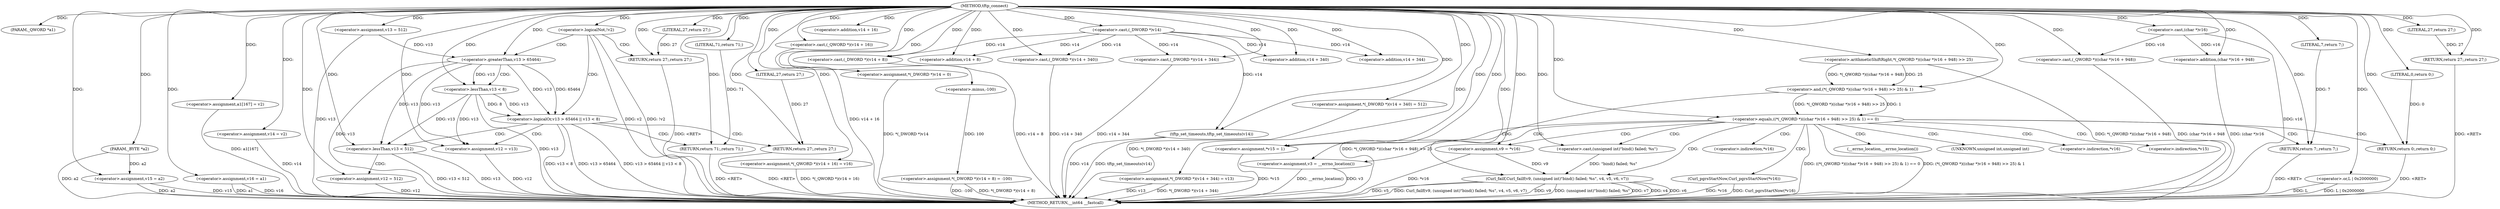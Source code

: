 digraph tftp_connect {  
"1000114" [label = "(METHOD,tftp_connect)" ]
"1000267" [label = "(METHOD_RETURN,__int64 __fastcall)" ]
"1000115" [label = "(PARAM,_QWORD *a1)" ]
"1000116" [label = "(PARAM,_BYTE *a2)" ]
"1000131" [label = "(<operator>.assignment,v16 = a1)" ]
"1000134" [label = "(<operator>.assignment,v15 = a2)" ]
"1000137" [label = "(<operator>.assignment,v13 = 512)" ]
"1000140" [label = "(<operator>.assignment,a1[167] = v2)" ]
"1000145" [label = "(<operator>.assignment,v14 = v2)" ]
"1000149" [label = "(<operator>.logicalNot,!v2)" ]
"1000151" [label = "(RETURN,return 27;,return 27;)" ]
"1000152" [label = "(LITERAL,27,return 27;)" ]
"1000155" [label = "(<operator>.logicalOr,v13 > 65464 || v13 < 8)" ]
"1000156" [label = "(<operator>.greaterThan,v13 > 65464)" ]
"1000159" [label = "(<operator>.lessThan,v13 < 8)" ]
"1000162" [label = "(RETURN,return 71;,return 71;)" ]
"1000163" [label = "(LITERAL,71,return 71;)" ]
"1000164" [label = "(<operator>.assignment,v12 = v13)" ]
"1000168" [label = "(<operator>.lessThan,v13 < 512)" ]
"1000171" [label = "(<operator>.assignment,v12 = 512)" ]
"1000174" [label = "(RETURN,return 27;,return 27;)" ]
"1000175" [label = "(LITERAL,27,return 27;)" ]
"1000177" [label = "(<operator>.assignment,*(_QWORD *)(v14 + 16) = v16)" ]
"1000179" [label = "(<operator>.cast,(_QWORD *)(v14 + 16))" ]
"1000181" [label = "(<operator>.addition,v14 + 16)" ]
"1000185" [label = "(<operator>.assignment,*(_DWORD *)v14 = 0)" ]
"1000187" [label = "(<operator>.cast,(_DWORD *)v14)" ]
"1000191" [label = "(<operator>.assignment,*(_DWORD *)(v14 + 8) = -100)" ]
"1000193" [label = "(<operator>.cast,(_DWORD *)(v14 + 8))" ]
"1000195" [label = "(<operator>.addition,v14 + 8)" ]
"1000198" [label = "(<operator>.minus,-100)" ]
"1000200" [label = "(<operator>.assignment,*(_DWORD *)(v14 + 340) = 512)" ]
"1000202" [label = "(<operator>.cast,(_DWORD *)(v14 + 340))" ]
"1000204" [label = "(<operator>.addition,v14 + 340)" ]
"1000208" [label = "(<operator>.assignment,*(_DWORD *)(v14 + 344) = v13)" ]
"1000210" [label = "(<operator>.cast,(_DWORD *)(v14 + 344))" ]
"1000212" [label = "(<operator>.addition,v14 + 344)" ]
"1000216" [label = "(tftp_set_timeouts,tftp_set_timeouts(v14))" ]
"1000219" [label = "(<operator>.equals,((*(_QWORD *)((char *)v16 + 948) >> 25) & 1) == 0)" ]
"1000220" [label = "(<operator>.and,(*(_QWORD *)((char *)v16 + 948) >> 25) & 1)" ]
"1000221" [label = "(<operator>.arithmeticShiftRight,*(_QWORD *)((char *)v16 + 948) >> 25)" ]
"1000223" [label = "(<operator>.cast,(_QWORD *)((char *)v16 + 948))" ]
"1000225" [label = "(<operator>.addition,(char *)v16 + 948)" ]
"1000226" [label = "(<operator>.cast,(char *)v16)" ]
"1000235" [label = "(<operator>.assignment,v9 = *v16)" ]
"1000239" [label = "(<operator>.assignment,v3 = __errno_location())" ]
"1000242" [label = "(Curl_failf,Curl_failf(v9, (unsigned int)\"bind() failed; %s\", v4, v5, v6, v7))" ]
"1000244" [label = "(<operator>.cast,(unsigned int)\"bind() failed; %s\")" ]
"1000251" [label = "(RETURN,return 7;,return 7;)" ]
"1000252" [label = "(LITERAL,7,return 7;)" ]
"1000253" [label = "(<operator>.or,L | 0x2000000)" ]
"1000256" [label = "(Curl_pgrsStartNow,Curl_pgrsStartNow(*v16))" ]
"1000259" [label = "(<operator>.assignment,*v15 = 1)" ]
"1000263" [label = "(RETURN,return 0;,return 0;)" ]
"1000264" [label = "(LITERAL,0,return 0;)" ]
"1000265" [label = "(RETURN,return 27;,return 27;)" ]
"1000266" [label = "(LITERAL,27,return 27;)" ]
"1000237" [label = "(<operator>.indirection,*v16)" ]
"1000241" [label = "(__errno_location,__errno_location())" ]
"1000245" [label = "(UNKNOWN,unsigned int,unsigned int)" ]
"1000257" [label = "(<operator>.indirection,*v16)" ]
"1000260" [label = "(<operator>.indirection,*v15)" ]
  "1000174" -> "1000267"  [ label = "DDG: <RET>"] 
  "1000251" -> "1000267"  [ label = "DDG: <RET>"] 
  "1000263" -> "1000267"  [ label = "DDG: <RET>"] 
  "1000151" -> "1000267"  [ label = "DDG: <RET>"] 
  "1000265" -> "1000267"  [ label = "DDG: <RET>"] 
  "1000220" -> "1000267"  [ label = "DDG: *(_QWORD *)((char *)v16 + 948) >> 25"] 
  "1000137" -> "1000267"  [ label = "DDG: v13"] 
  "1000191" -> "1000267"  [ label = "DDG: -100"] 
  "1000210" -> "1000267"  [ label = "DDG: v14 + 344"] 
  "1000259" -> "1000267"  [ label = "DDG: *v15"] 
  "1000179" -> "1000267"  [ label = "DDG: v14 + 16"] 
  "1000134" -> "1000267"  [ label = "DDG: a2"] 
  "1000242" -> "1000267"  [ label = "DDG: v9"] 
  "1000242" -> "1000267"  [ label = "DDG: (unsigned int)\"bind() failed; %s\""] 
  "1000156" -> "1000267"  [ label = "DDG: v13"] 
  "1000216" -> "1000267"  [ label = "DDG: v14"] 
  "1000177" -> "1000267"  [ label = "DDG: *(_QWORD *)(v14 + 16)"] 
  "1000256" -> "1000267"  [ label = "DDG: Curl_pgrsStartNow(*v16)"] 
  "1000219" -> "1000267"  [ label = "DDG: (*(_QWORD *)((char *)v16 + 948) >> 25) & 1"] 
  "1000225" -> "1000267"  [ label = "DDG: (char *)v16"] 
  "1000239" -> "1000267"  [ label = "DDG: __errno_location()"] 
  "1000242" -> "1000267"  [ label = "DDG: v7"] 
  "1000131" -> "1000267"  [ label = "DDG: a1"] 
  "1000149" -> "1000267"  [ label = "DDG: v2"] 
  "1000149" -> "1000267"  [ label = "DDG: !v2"] 
  "1000202" -> "1000267"  [ label = "DDG: v14 + 340"] 
  "1000253" -> "1000267"  [ label = "DDG: L | 0x2000000"] 
  "1000155" -> "1000267"  [ label = "DDG: v13 > 65464 || v13 < 8"] 
  "1000242" -> "1000267"  [ label = "DDG: v4"] 
  "1000116" -> "1000267"  [ label = "DDG: a2"] 
  "1000208" -> "1000267"  [ label = "DDG: v13"] 
  "1000235" -> "1000267"  [ label = "DDG: *v16"] 
  "1000155" -> "1000267"  [ label = "DDG: v13 < 8"] 
  "1000221" -> "1000267"  [ label = "DDG: *(_QWORD *)((char *)v16 + 948)"] 
  "1000242" -> "1000267"  [ label = "DDG: v6"] 
  "1000242" -> "1000267"  [ label = "DDG: v5"] 
  "1000223" -> "1000267"  [ label = "DDG: (char *)v16 + 948"] 
  "1000208" -> "1000267"  [ label = "DDG: *(_DWORD *)(v14 + 344)"] 
  "1000256" -> "1000267"  [ label = "DDG: *v16"] 
  "1000134" -> "1000267"  [ label = "DDG: v15"] 
  "1000140" -> "1000267"  [ label = "DDG: a1[167]"] 
  "1000191" -> "1000267"  [ label = "DDG: *(_DWORD *)(v14 + 8)"] 
  "1000155" -> "1000267"  [ label = "DDG: v13 > 65464"] 
  "1000200" -> "1000267"  [ label = "DDG: *(_DWORD *)(v14 + 340)"] 
  "1000226" -> "1000267"  [ label = "DDG: v16"] 
  "1000242" -> "1000267"  [ label = "DDG: Curl_failf(v9, (unsigned int)\"bind() failed; %s\", v4, v5, v6, v7)"] 
  "1000168" -> "1000267"  [ label = "DDG: v13"] 
  "1000216" -> "1000267"  [ label = "DDG: tftp_set_timeouts(v14)"] 
  "1000159" -> "1000267"  [ label = "DDG: v13"] 
  "1000253" -> "1000267"  [ label = "DDG: L"] 
  "1000193" -> "1000267"  [ label = "DDG: v14 + 8"] 
  "1000171" -> "1000267"  [ label = "DDG: v12"] 
  "1000145" -> "1000267"  [ label = "DDG: v14"] 
  "1000239" -> "1000267"  [ label = "DDG: v3"] 
  "1000168" -> "1000267"  [ label = "DDG: v13 < 512"] 
  "1000164" -> "1000267"  [ label = "DDG: v12"] 
  "1000219" -> "1000267"  [ label = "DDG: ((*(_QWORD *)((char *)v16 + 948) >> 25) & 1) == 0"] 
  "1000185" -> "1000267"  [ label = "DDG: *(_DWORD *)v14"] 
  "1000131" -> "1000267"  [ label = "DDG: v16"] 
  "1000162" -> "1000267"  [ label = "DDG: <RET>"] 
  "1000114" -> "1000115"  [ label = "DDG: "] 
  "1000114" -> "1000116"  [ label = "DDG: "] 
  "1000114" -> "1000131"  [ label = "DDG: "] 
  "1000116" -> "1000134"  [ label = "DDG: a2"] 
  "1000114" -> "1000134"  [ label = "DDG: "] 
  "1000114" -> "1000137"  [ label = "DDG: "] 
  "1000114" -> "1000140"  [ label = "DDG: "] 
  "1000114" -> "1000145"  [ label = "DDG: "] 
  "1000114" -> "1000149"  [ label = "DDG: "] 
  "1000152" -> "1000151"  [ label = "DDG: 27"] 
  "1000114" -> "1000151"  [ label = "DDG: "] 
  "1000114" -> "1000152"  [ label = "DDG: "] 
  "1000156" -> "1000155"  [ label = "DDG: v13"] 
  "1000156" -> "1000155"  [ label = "DDG: 65464"] 
  "1000137" -> "1000156"  [ label = "DDG: v13"] 
  "1000114" -> "1000156"  [ label = "DDG: "] 
  "1000159" -> "1000155"  [ label = "DDG: v13"] 
  "1000159" -> "1000155"  [ label = "DDG: 8"] 
  "1000156" -> "1000159"  [ label = "DDG: v13"] 
  "1000114" -> "1000159"  [ label = "DDG: "] 
  "1000163" -> "1000162"  [ label = "DDG: 71"] 
  "1000114" -> "1000162"  [ label = "DDG: "] 
  "1000114" -> "1000163"  [ label = "DDG: "] 
  "1000156" -> "1000164"  [ label = "DDG: v13"] 
  "1000159" -> "1000164"  [ label = "DDG: v13"] 
  "1000114" -> "1000164"  [ label = "DDG: "] 
  "1000114" -> "1000168"  [ label = "DDG: "] 
  "1000156" -> "1000168"  [ label = "DDG: v13"] 
  "1000159" -> "1000168"  [ label = "DDG: v13"] 
  "1000114" -> "1000171"  [ label = "DDG: "] 
  "1000175" -> "1000174"  [ label = "DDG: 27"] 
  "1000114" -> "1000174"  [ label = "DDG: "] 
  "1000114" -> "1000175"  [ label = "DDG: "] 
  "1000114" -> "1000177"  [ label = "DDG: "] 
  "1000114" -> "1000179"  [ label = "DDG: "] 
  "1000114" -> "1000181"  [ label = "DDG: "] 
  "1000114" -> "1000185"  [ label = "DDG: "] 
  "1000114" -> "1000187"  [ label = "DDG: "] 
  "1000198" -> "1000191"  [ label = "DDG: 100"] 
  "1000187" -> "1000193"  [ label = "DDG: v14"] 
  "1000114" -> "1000193"  [ label = "DDG: "] 
  "1000187" -> "1000195"  [ label = "DDG: v14"] 
  "1000114" -> "1000195"  [ label = "DDG: "] 
  "1000114" -> "1000198"  [ label = "DDG: "] 
  "1000114" -> "1000200"  [ label = "DDG: "] 
  "1000114" -> "1000202"  [ label = "DDG: "] 
  "1000187" -> "1000202"  [ label = "DDG: v14"] 
  "1000114" -> "1000204"  [ label = "DDG: "] 
  "1000187" -> "1000204"  [ label = "DDG: v14"] 
  "1000114" -> "1000208"  [ label = "DDG: "] 
  "1000114" -> "1000210"  [ label = "DDG: "] 
  "1000187" -> "1000210"  [ label = "DDG: v14"] 
  "1000114" -> "1000212"  [ label = "DDG: "] 
  "1000187" -> "1000212"  [ label = "DDG: v14"] 
  "1000114" -> "1000216"  [ label = "DDG: "] 
  "1000187" -> "1000216"  [ label = "DDG: v14"] 
  "1000220" -> "1000219"  [ label = "DDG: *(_QWORD *)((char *)v16 + 948) >> 25"] 
  "1000220" -> "1000219"  [ label = "DDG: 1"] 
  "1000221" -> "1000220"  [ label = "DDG: *(_QWORD *)((char *)v16 + 948)"] 
  "1000221" -> "1000220"  [ label = "DDG: 25"] 
  "1000226" -> "1000223"  [ label = "DDG: v16"] 
  "1000114" -> "1000223"  [ label = "DDG: "] 
  "1000226" -> "1000225"  [ label = "DDG: v16"] 
  "1000114" -> "1000226"  [ label = "DDG: "] 
  "1000114" -> "1000225"  [ label = "DDG: "] 
  "1000114" -> "1000221"  [ label = "DDG: "] 
  "1000114" -> "1000220"  [ label = "DDG: "] 
  "1000114" -> "1000219"  [ label = "DDG: "] 
  "1000114" -> "1000235"  [ label = "DDG: "] 
  "1000114" -> "1000239"  [ label = "DDG: "] 
  "1000235" -> "1000242"  [ label = "DDG: v9"] 
  "1000114" -> "1000242"  [ label = "DDG: "] 
  "1000244" -> "1000242"  [ label = "DDG: \"bind() failed; %s\""] 
  "1000114" -> "1000244"  [ label = "DDG: "] 
  "1000252" -> "1000251"  [ label = "DDG: 7"] 
  "1000114" -> "1000251"  [ label = "DDG: "] 
  "1000114" -> "1000252"  [ label = "DDG: "] 
  "1000114" -> "1000253"  [ label = "DDG: "] 
  "1000114" -> "1000259"  [ label = "DDG: "] 
  "1000264" -> "1000263"  [ label = "DDG: 0"] 
  "1000114" -> "1000263"  [ label = "DDG: "] 
  "1000114" -> "1000264"  [ label = "DDG: "] 
  "1000266" -> "1000265"  [ label = "DDG: 27"] 
  "1000114" -> "1000265"  [ label = "DDG: "] 
  "1000114" -> "1000266"  [ label = "DDG: "] 
  "1000149" -> "1000156"  [ label = "CDG: "] 
  "1000149" -> "1000155"  [ label = "CDG: "] 
  "1000149" -> "1000151"  [ label = "CDG: "] 
  "1000155" -> "1000174"  [ label = "CDG: "] 
  "1000155" -> "1000168"  [ label = "CDG: "] 
  "1000155" -> "1000164"  [ label = "CDG: "] 
  "1000155" -> "1000162"  [ label = "CDG: "] 
  "1000156" -> "1000159"  [ label = "CDG: "] 
  "1000168" -> "1000171"  [ label = "CDG: "] 
  "1000219" -> "1000239"  [ label = "CDG: "] 
  "1000219" -> "1000237"  [ label = "CDG: "] 
  "1000219" -> "1000235"  [ label = "CDG: "] 
  "1000219" -> "1000256"  [ label = "CDG: "] 
  "1000219" -> "1000251"  [ label = "CDG: "] 
  "1000219" -> "1000245"  [ label = "CDG: "] 
  "1000219" -> "1000244"  [ label = "CDG: "] 
  "1000219" -> "1000242"  [ label = "CDG: "] 
  "1000219" -> "1000241"  [ label = "CDG: "] 
  "1000219" -> "1000263"  [ label = "CDG: "] 
  "1000219" -> "1000260"  [ label = "CDG: "] 
  "1000219" -> "1000259"  [ label = "CDG: "] 
  "1000219" -> "1000257"  [ label = "CDG: "] 
}
